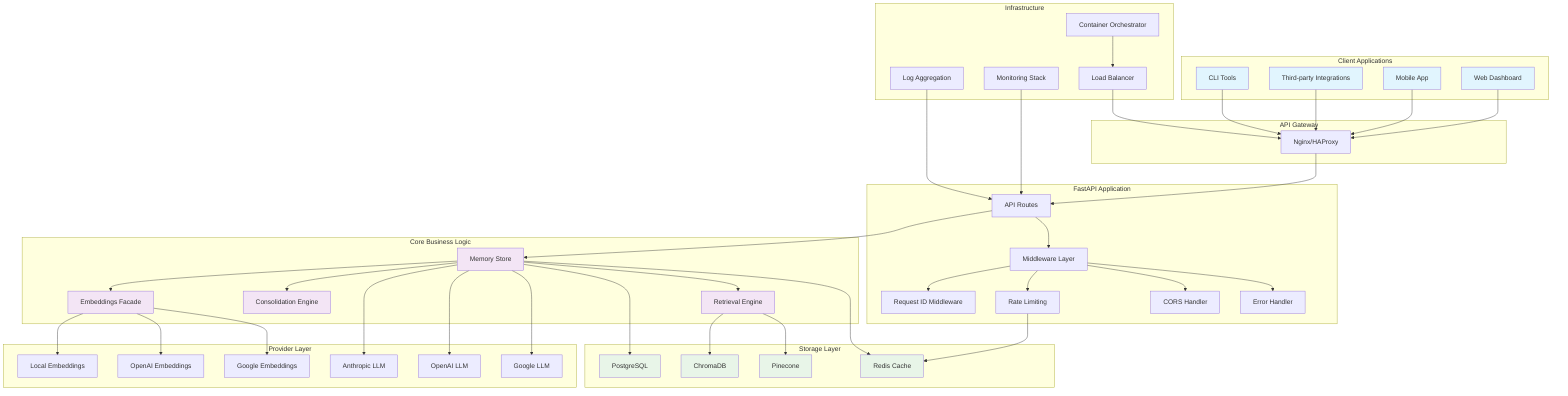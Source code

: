 flowchart TB
    subgraph "Client Applications"
        A[Web Dashboard]
        B[Mobile App]
        C[Third-party Integrations]
        D[CLI Tools]
    end
    
    subgraph "API Gateway"
        E[Nginx/HAProxy]
    end
    
    subgraph "FastAPI Application"
        F[API Routes]
        G[Middleware Layer]
        H[Request ID Middleware]
        I[Rate Limiting]
        J[CORS Handler]
        K[Error Handler]
    end
    
    subgraph "Core Business Logic"
        L[Memory Store]
        M[Retrieval Engine]
        N[Consolidation Engine]
        O[Embeddings Facade]
    end
    
    subgraph "Provider Layer"
        P[Local Embeddings]
        Q[OpenAI Embeddings]
        R[Google Embeddings]
        S[Anthropic LLM]
        T[OpenAI LLM]
        U[Google LLM]
    end
    
    subgraph "Storage Layer"
        V[PostgreSQL]
        W[ChromaDB]
        X[Pinecone]
        Y[Redis Cache]
    end
    
    subgraph "Infrastructure"
        Z[Load Balancer]
        AA[Container Orchestrator]
        BB[Monitoring Stack]
        CC[Log Aggregation]
    end
    
    A --> E
    B --> E
    C --> E
    D --> E
    E --> F
    F --> G
    G --> H
    G --> I
    G --> J
    G --> K
    F --> L
    L --> M
    L --> N
    L --> O
    O --> P
    O --> Q
    O --> R
    L --> S
    L --> T
    L --> U
    L --> V
    M --> W
    M --> X
    I --> Y
    L --> Y
    Z --> E
    AA --> Z
    BB --> F
    CC --> F
    
    style A fill:#e1f5fe
    style B fill:#e1f5fe
    style C fill:#e1f5fe
    style D fill:#e1f5fe
    style L fill:#f3e5f5
    style M fill:#f3e5f5
    style N fill:#f3e5f5
    style O fill:#f3e5f5
    style V fill:#e8f5e8
    style W fill:#e8f5e8
    style X fill:#e8f5e8
    style Y fill:#e8f5e8